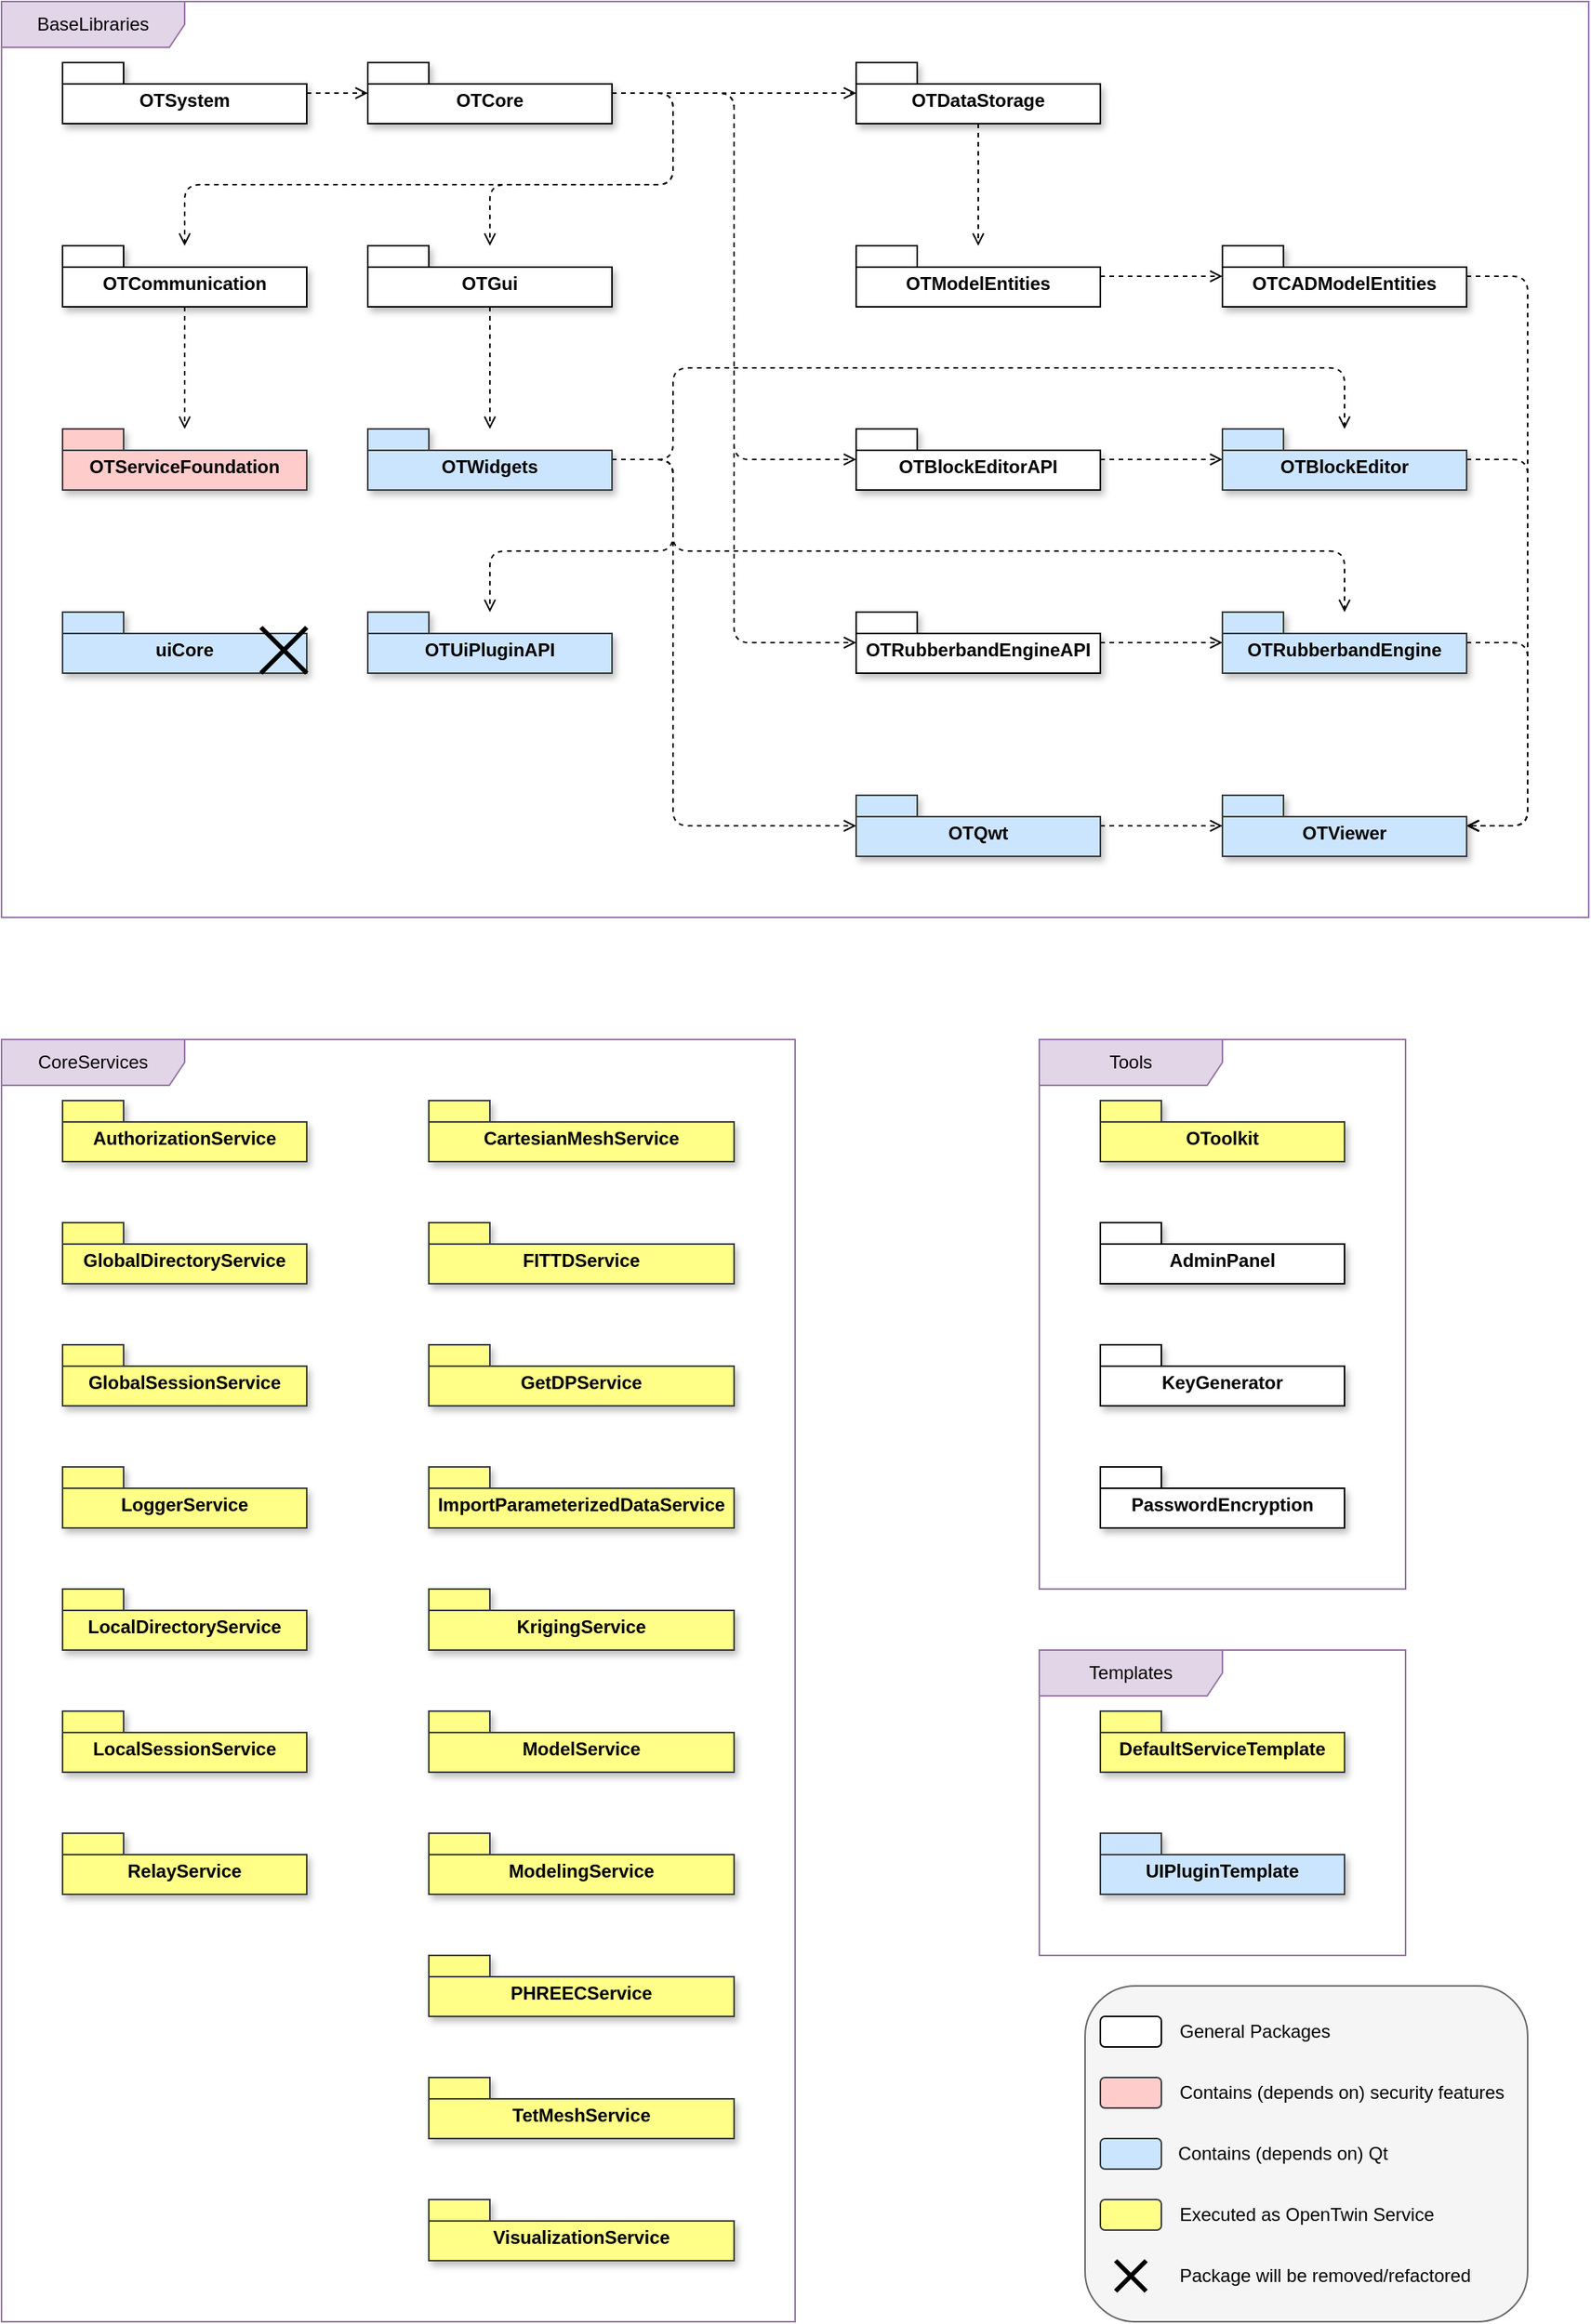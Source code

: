 <mxfile version="21.2.1" type="device">
  <diagram name="Page-1" id="s9zepBRNgx5n85GzN3i-">
    <mxGraphModel dx="2448" dy="990" grid="1" gridSize="10" guides="1" tooltips="1" connect="1" arrows="1" fold="1" page="1" pageScale="1" pageWidth="1654" pageHeight="1169" math="0" shadow="0">
      <root>
        <mxCell id="0" />
        <mxCell id="1" parent="0" />
        <mxCell id="kR4UCeC7xbuXBF_9jbmj-24" value="" style="rounded=1;whiteSpace=wrap;html=1;fillColor=#f5f5f5;fontColor=#333333;strokeColor=#666666;glass=0;shadow=0;" parent="1" vertex="1">
          <mxGeometry x="710" y="1300" width="290" height="220" as="geometry" />
        </mxCell>
        <mxCell id="kR4UCeC7xbuXBF_9jbmj-12" style="edgeStyle=orthogonalEdgeStyle;rounded=0;orthogonalLoop=1;jettySize=auto;html=1;dashed=1;endArrow=open;endFill=0;" parent="1" source="kR4UCeC7xbuXBF_9jbmj-1" target="kR4UCeC7xbuXBF_9jbmj-2" edge="1">
          <mxGeometry relative="1" as="geometry" />
        </mxCell>
        <mxCell id="kR4UCeC7xbuXBF_9jbmj-1" value="OTSystem" style="shape=folder;fontStyle=1;spacingTop=10;tabWidth=40;tabHeight=14;tabPosition=left;html=1;whiteSpace=wrap;shadow=1;" parent="1" vertex="1">
          <mxGeometry x="40" y="40" width="160" height="40" as="geometry" />
        </mxCell>
        <mxCell id="kR4UCeC7xbuXBF_9jbmj-7" style="edgeStyle=orthogonalEdgeStyle;rounded=1;orthogonalLoop=1;jettySize=auto;html=1;dashed=1;endArrow=open;endFill=0;" parent="1" source="kR4UCeC7xbuXBF_9jbmj-2" target="kR4UCeC7xbuXBF_9jbmj-3" edge="1">
          <mxGeometry relative="1" as="geometry">
            <Array as="points">
              <mxPoint x="440" y="60" />
              <mxPoint x="440" y="120" />
              <mxPoint x="120" y="120" />
            </Array>
          </mxGeometry>
        </mxCell>
        <mxCell id="Lh5F1gDXbCP13nxI149C-12" style="edgeStyle=orthogonalEdgeStyle;rounded=1;orthogonalLoop=1;jettySize=auto;html=1;dashed=1;endArrow=open;endFill=0;" parent="1" source="kR4UCeC7xbuXBF_9jbmj-2" target="Lh5F1gDXbCP13nxI149C-9" edge="1">
          <mxGeometry relative="1" as="geometry">
            <Array as="points">
              <mxPoint x="440" y="60" />
              <mxPoint x="440" y="120" />
              <mxPoint x="320" y="120" />
            </Array>
          </mxGeometry>
        </mxCell>
        <mxCell id="Lh5F1gDXbCP13nxI149C-14" style="edgeStyle=orthogonalEdgeStyle;rounded=0;orthogonalLoop=1;jettySize=auto;html=1;dashed=1;endArrow=open;endFill=0;" parent="1" source="kR4UCeC7xbuXBF_9jbmj-2" target="kR4UCeC7xbuXBF_9jbmj-26" edge="1">
          <mxGeometry relative="1" as="geometry" />
        </mxCell>
        <mxCell id="Lh5F1gDXbCP13nxI149C-16" style="edgeStyle=orthogonalEdgeStyle;rounded=1;orthogonalLoop=1;jettySize=auto;html=1;dashed=1;endArrow=open;endFill=0;" parent="1" source="kR4UCeC7xbuXBF_9jbmj-2" target="kR4UCeC7xbuXBF_9jbmj-14" edge="1">
          <mxGeometry relative="1" as="geometry">
            <Array as="points">
              <mxPoint x="480" y="60" />
              <mxPoint x="480" y="300" />
            </Array>
          </mxGeometry>
        </mxCell>
        <mxCell id="Lh5F1gDXbCP13nxI149C-17" style="edgeStyle=orthogonalEdgeStyle;rounded=1;orthogonalLoop=1;jettySize=auto;html=1;dashed=1;endArrow=open;endFill=0;" parent="1" source="kR4UCeC7xbuXBF_9jbmj-2" target="kR4UCeC7xbuXBF_9jbmj-28" edge="1">
          <mxGeometry relative="1" as="geometry">
            <Array as="points">
              <mxPoint x="480" y="60" />
              <mxPoint x="480" y="420" />
            </Array>
          </mxGeometry>
        </mxCell>
        <mxCell id="kR4UCeC7xbuXBF_9jbmj-2" value="OTCore" style="shape=folder;fontStyle=1;spacingTop=10;tabWidth=40;tabHeight=14;tabPosition=left;html=1;whiteSpace=wrap;shadow=1;" parent="1" vertex="1">
          <mxGeometry x="240" y="40" width="160" height="40" as="geometry" />
        </mxCell>
        <mxCell id="kR4UCeC7xbuXBF_9jbmj-13" style="edgeStyle=orthogonalEdgeStyle;rounded=0;orthogonalLoop=1;jettySize=auto;html=1;dashed=1;endArrow=open;endFill=0;" parent="1" source="kR4UCeC7xbuXBF_9jbmj-3" target="kR4UCeC7xbuXBF_9jbmj-4" edge="1">
          <mxGeometry relative="1" as="geometry" />
        </mxCell>
        <mxCell id="kR4UCeC7xbuXBF_9jbmj-3" value="OTCommunication" style="shape=folder;fontStyle=1;spacingTop=10;tabWidth=40;tabHeight=14;tabPosition=left;html=1;whiteSpace=wrap;shadow=1;" parent="1" vertex="1">
          <mxGeometry x="40" y="160" width="160" height="40" as="geometry" />
        </mxCell>
        <mxCell id="kR4UCeC7xbuXBF_9jbmj-4" value="OTServiceFoundation" style="shape=folder;fontStyle=1;spacingTop=10;tabWidth=40;tabHeight=14;tabPosition=left;html=1;whiteSpace=wrap;fillColor=#ffcccc;strokeColor=#36393d;shadow=1;" parent="1" vertex="1">
          <mxGeometry x="40" y="280" width="160" height="40" as="geometry" />
        </mxCell>
        <mxCell id="kR4UCeC7xbuXBF_9jbmj-17" style="edgeStyle=orthogonalEdgeStyle;rounded=1;orthogonalLoop=1;jettySize=auto;html=1;dashed=1;endArrow=open;endFill=0;" parent="1" source="kR4UCeC7xbuXBF_9jbmj-14" target="kR4UCeC7xbuXBF_9jbmj-15" edge="1">
          <mxGeometry relative="1" as="geometry" />
        </mxCell>
        <mxCell id="kR4UCeC7xbuXBF_9jbmj-14" value="OTBlockEditorAPI" style="shape=folder;fontStyle=1;spacingTop=10;tabWidth=40;tabHeight=14;tabPosition=left;html=1;whiteSpace=wrap;shadow=1;" parent="1" vertex="1">
          <mxGeometry x="560" y="280" width="160" height="40" as="geometry" />
        </mxCell>
        <mxCell id="Lh5F1gDXbCP13nxI149C-21" style="edgeStyle=orthogonalEdgeStyle;rounded=1;orthogonalLoop=1;jettySize=auto;html=1;dashed=1;endArrow=open;endFill=0;" parent="1" source="kR4UCeC7xbuXBF_9jbmj-15" target="Lh5F1gDXbCP13nxI149C-19" edge="1">
          <mxGeometry relative="1" as="geometry">
            <Array as="points">
              <mxPoint x="1000" y="300" />
              <mxPoint x="1000" y="540" />
            </Array>
          </mxGeometry>
        </mxCell>
        <mxCell id="kR4UCeC7xbuXBF_9jbmj-15" value="OTBlockEditor" style="shape=folder;fontStyle=1;spacingTop=10;tabWidth=40;tabHeight=14;tabPosition=left;html=1;whiteSpace=wrap;fillColor=#cce5ff;strokeColor=#36393d;shadow=1;" parent="1" vertex="1">
          <mxGeometry x="800" y="280" width="160" height="40" as="geometry" />
        </mxCell>
        <mxCell id="kR4UCeC7xbuXBF_9jbmj-18" value="" style="rounded=1;whiteSpace=wrap;html=1;" parent="1" vertex="1">
          <mxGeometry x="720" y="1320" width="40" height="20" as="geometry" />
        </mxCell>
        <mxCell id="kR4UCeC7xbuXBF_9jbmj-19" value="" style="rounded=1;whiteSpace=wrap;html=1;fillColor=#ffcccc;strokeColor=#36393d;" parent="1" vertex="1">
          <mxGeometry x="720" y="1360" width="40" height="20" as="geometry" />
        </mxCell>
        <mxCell id="kR4UCeC7xbuXBF_9jbmj-20" value="" style="rounded=1;whiteSpace=wrap;html=1;fillColor=#cce5ff;strokeColor=#36393d;" parent="1" vertex="1">
          <mxGeometry x="720" y="1400" width="40" height="20" as="geometry" />
        </mxCell>
        <mxCell id="kR4UCeC7xbuXBF_9jbmj-21" value="General Packages" style="text;html=1;strokeColor=none;fillColor=none;align=left;verticalAlign=middle;whiteSpace=wrap;rounded=0;" parent="1" vertex="1">
          <mxGeometry x="770" y="1320" width="230" height="20" as="geometry" />
        </mxCell>
        <mxCell id="kR4UCeC7xbuXBF_9jbmj-22" value="Contains (depends on) security features" style="text;html=1;strokeColor=none;fillColor=none;align=left;verticalAlign=middle;whiteSpace=wrap;rounded=0;" parent="1" vertex="1">
          <mxGeometry x="770" y="1360" width="230" height="20" as="geometry" />
        </mxCell>
        <mxCell id="kR4UCeC7xbuXBF_9jbmj-23" value="Contains (depends on) Qt" style="text;html=1;strokeColor=none;fillColor=none;align=left;verticalAlign=middle;whiteSpace=wrap;rounded=0;" parent="1" vertex="1">
          <mxGeometry x="769" y="1400" width="231" height="20" as="geometry" />
        </mxCell>
        <mxCell id="Lh5F1gDXbCP13nxI149C-8" style="edgeStyle=orthogonalEdgeStyle;rounded=0;orthogonalLoop=1;jettySize=auto;html=1;dashed=1;endArrow=open;endFill=0;" parent="1" source="kR4UCeC7xbuXBF_9jbmj-25" target="kR4UCeC7xbuXBF_9jbmj-27" edge="1">
          <mxGeometry relative="1" as="geometry" />
        </mxCell>
        <mxCell id="kR4UCeC7xbuXBF_9jbmj-25" value="OTModelEntities" style="shape=folder;fontStyle=1;spacingTop=10;tabWidth=40;tabHeight=14;tabPosition=left;html=1;whiteSpace=wrap;" parent="1" vertex="1">
          <mxGeometry x="560" y="160" width="160" height="40" as="geometry" />
        </mxCell>
        <mxCell id="Lh5F1gDXbCP13nxI149C-15" style="edgeStyle=orthogonalEdgeStyle;rounded=0;orthogonalLoop=1;jettySize=auto;html=1;dashed=1;endArrow=open;endFill=0;" parent="1" source="kR4UCeC7xbuXBF_9jbmj-26" target="kR4UCeC7xbuXBF_9jbmj-25" edge="1">
          <mxGeometry relative="1" as="geometry" />
        </mxCell>
        <mxCell id="kR4UCeC7xbuXBF_9jbmj-26" value="OTDataStorage" style="shape=folder;fontStyle=1;spacingTop=10;tabWidth=40;tabHeight=14;tabPosition=left;html=1;whiteSpace=wrap;shadow=1;" parent="1" vertex="1">
          <mxGeometry x="560" y="40" width="160" height="40" as="geometry" />
        </mxCell>
        <mxCell id="Lh5F1gDXbCP13nxI149C-22" style="edgeStyle=orthogonalEdgeStyle;rounded=1;orthogonalLoop=1;jettySize=auto;html=1;dashed=1;endArrow=open;endFill=0;" parent="1" source="kR4UCeC7xbuXBF_9jbmj-27" target="Lh5F1gDXbCP13nxI149C-19" edge="1">
          <mxGeometry relative="1" as="geometry">
            <Array as="points">
              <mxPoint x="1000" y="180" />
              <mxPoint x="1000" y="540" />
            </Array>
          </mxGeometry>
        </mxCell>
        <mxCell id="kR4UCeC7xbuXBF_9jbmj-27" value="OTCADModelEntities" style="shape=folder;fontStyle=1;spacingTop=10;tabWidth=40;tabHeight=14;tabPosition=left;html=1;whiteSpace=wrap;shadow=1;" parent="1" vertex="1">
          <mxGeometry x="800" y="160" width="160" height="40" as="geometry" />
        </mxCell>
        <mxCell id="kR4UCeC7xbuXBF_9jbmj-30" style="edgeStyle=orthogonalEdgeStyle;rounded=1;orthogonalLoop=1;jettySize=auto;html=1;dashed=1;endArrow=open;endFill=0;" parent="1" source="kR4UCeC7xbuXBF_9jbmj-28" target="kR4UCeC7xbuXBF_9jbmj-29" edge="1">
          <mxGeometry relative="1" as="geometry" />
        </mxCell>
        <mxCell id="kR4UCeC7xbuXBF_9jbmj-28" value="OTRubberbandEngineAPI" style="shape=folder;fontStyle=1;spacingTop=10;tabWidth=40;tabHeight=14;tabPosition=left;html=1;whiteSpace=wrap;shadow=1;" parent="1" vertex="1">
          <mxGeometry x="560" y="400" width="160" height="40" as="geometry" />
        </mxCell>
        <mxCell id="Lh5F1gDXbCP13nxI149C-20" style="edgeStyle=orthogonalEdgeStyle;rounded=1;orthogonalLoop=1;jettySize=auto;html=1;dashed=1;endArrow=open;endFill=0;" parent="1" source="kR4UCeC7xbuXBF_9jbmj-29" target="Lh5F1gDXbCP13nxI149C-19" edge="1">
          <mxGeometry relative="1" as="geometry">
            <Array as="points">
              <mxPoint x="1000" y="420" />
              <mxPoint x="1000" y="540" />
            </Array>
          </mxGeometry>
        </mxCell>
        <mxCell id="kR4UCeC7xbuXBF_9jbmj-29" value="OTRubberbandEngine" style="shape=folder;fontStyle=1;spacingTop=10;tabWidth=40;tabHeight=14;tabPosition=left;html=1;whiteSpace=wrap;fillColor=#cce5ff;strokeColor=#36393d;shadow=1;" parent="1" vertex="1">
          <mxGeometry x="800" y="400" width="160" height="40" as="geometry" />
        </mxCell>
        <mxCell id="Lh5F1gDXbCP13nxI149C-3" value="BaseLibraries" style="shape=umlFrame;whiteSpace=wrap;html=1;pointerEvents=0;width=120;height=30;fillColor=#e1d5e7;strokeColor=#9673a6;align=center;" parent="1" vertex="1">
          <mxGeometry width="1040" height="600" as="geometry" />
        </mxCell>
        <mxCell id="Lh5F1gDXbCP13nxI149C-11" style="edgeStyle=orthogonalEdgeStyle;rounded=1;orthogonalLoop=1;jettySize=auto;html=1;dashed=1;endArrow=open;endFill=0;" parent="1" source="Lh5F1gDXbCP13nxI149C-9" target="Lh5F1gDXbCP13nxI149C-10" edge="1">
          <mxGeometry relative="1" as="geometry" />
        </mxCell>
        <mxCell id="Lh5F1gDXbCP13nxI149C-9" value="OTGui" style="shape=folder;fontStyle=1;spacingTop=10;tabWidth=40;tabHeight=14;tabPosition=left;html=1;whiteSpace=wrap;shadow=1;" parent="1" vertex="1">
          <mxGeometry x="240" y="160" width="160" height="40" as="geometry" />
        </mxCell>
        <mxCell id="Lh5F1gDXbCP13nxI149C-13" style="edgeStyle=orthogonalEdgeStyle;rounded=1;orthogonalLoop=1;jettySize=auto;html=1;dashed=1;endArrow=open;endFill=0;" parent="1" source="Lh5F1gDXbCP13nxI149C-10" target="kR4UCeC7xbuXBF_9jbmj-15" edge="1">
          <mxGeometry relative="1" as="geometry">
            <Array as="points">
              <mxPoint x="440" y="300" />
              <mxPoint x="440" y="240" />
              <mxPoint x="880" y="240" />
            </Array>
          </mxGeometry>
        </mxCell>
        <mxCell id="Lh5F1gDXbCP13nxI149C-18" style="edgeStyle=orthogonalEdgeStyle;rounded=1;orthogonalLoop=1;jettySize=auto;html=1;dashed=1;endArrow=open;endFill=0;" parent="1" source="Lh5F1gDXbCP13nxI149C-10" target="kR4UCeC7xbuXBF_9jbmj-29" edge="1">
          <mxGeometry relative="1" as="geometry">
            <Array as="points">
              <mxPoint x="440" y="300" />
              <mxPoint x="440" y="360" />
              <mxPoint x="880" y="360" />
            </Array>
          </mxGeometry>
        </mxCell>
        <mxCell id="Lh5F1gDXbCP13nxI149C-56" style="edgeStyle=orthogonalEdgeStyle;rounded=1;orthogonalLoop=1;jettySize=auto;html=1;dashed=1;endArrow=open;endFill=0;" parent="1" source="Lh5F1gDXbCP13nxI149C-10" target="Lh5F1gDXbCP13nxI149C-54" edge="1">
          <mxGeometry relative="1" as="geometry">
            <Array as="points">
              <mxPoint x="440" y="300" />
              <mxPoint x="440" y="540" />
            </Array>
          </mxGeometry>
        </mxCell>
        <mxCell id="Lh5F1gDXbCP13nxI149C-63" style="edgeStyle=orthogonalEdgeStyle;rounded=1;orthogonalLoop=1;jettySize=auto;html=1;dashed=1;endArrow=open;endFill=0;" parent="1" source="Lh5F1gDXbCP13nxI149C-10" target="Lh5F1gDXbCP13nxI149C-62" edge="1">
          <mxGeometry relative="1" as="geometry">
            <Array as="points">
              <mxPoint x="440" y="300" />
              <mxPoint x="440" y="360" />
              <mxPoint x="320" y="360" />
            </Array>
          </mxGeometry>
        </mxCell>
        <mxCell id="Lh5F1gDXbCP13nxI149C-10" value="OTWidgets" style="shape=folder;fontStyle=1;spacingTop=10;tabWidth=40;tabHeight=14;tabPosition=left;html=1;whiteSpace=wrap;fillColor=#cce5ff;strokeColor=#36393d;shadow=1;" parent="1" vertex="1">
          <mxGeometry x="240" y="280" width="160" height="40" as="geometry" />
        </mxCell>
        <mxCell id="Lh5F1gDXbCP13nxI149C-19" value="OTViewer" style="shape=folder;fontStyle=1;spacingTop=10;tabWidth=40;tabHeight=14;tabPosition=left;html=1;whiteSpace=wrap;fillColor=#cce5ff;strokeColor=#36393d;shadow=1;" parent="1" vertex="1">
          <mxGeometry x="800" y="520" width="160" height="40" as="geometry" />
        </mxCell>
        <mxCell id="Lh5F1gDXbCP13nxI149C-24" value="CoreServices" style="shape=umlFrame;whiteSpace=wrap;html=1;pointerEvents=0;fillColor=#e1d5e7;strokeColor=#9673a6;width=120;height=30;" parent="1" vertex="1">
          <mxGeometry y="680" width="520" height="840" as="geometry" />
        </mxCell>
        <mxCell id="Lh5F1gDXbCP13nxI149C-26" value="Tools" style="shape=umlFrame;whiteSpace=wrap;html=1;pointerEvents=0;fillColor=#e1d5e7;strokeColor=#9673a6;width=120;height=30;" parent="1" vertex="1">
          <mxGeometry x="680" y="680" width="240" height="360" as="geometry" />
        </mxCell>
        <mxCell id="Lh5F1gDXbCP13nxI149C-27" value="Templates" style="shape=umlFrame;whiteSpace=wrap;html=1;pointerEvents=0;fillColor=#e1d5e7;strokeColor=#9673a6;width=120;height=30;" parent="1" vertex="1">
          <mxGeometry x="680" y="1080" width="240" height="200" as="geometry" />
        </mxCell>
        <mxCell id="Lh5F1gDXbCP13nxI149C-28" value="OToolkit" style="shape=folder;fontStyle=1;spacingTop=10;tabWidth=40;tabHeight=14;tabPosition=left;html=1;whiteSpace=wrap;fillColor=#ffff88;strokeColor=#36393d;shadow=1;" parent="1" vertex="1">
          <mxGeometry x="720" y="720" width="160" height="40" as="geometry" />
        </mxCell>
        <mxCell id="Lh5F1gDXbCP13nxI149C-29" value="AuthorizationService" style="shape=folder;fontStyle=1;spacingTop=10;tabWidth=40;tabHeight=14;tabPosition=left;html=1;whiteSpace=wrap;fillColor=#ffff88;strokeColor=#36393d;shadow=1;" parent="1" vertex="1">
          <mxGeometry x="40" y="720" width="160" height="40" as="geometry" />
        </mxCell>
        <mxCell id="Lh5F1gDXbCP13nxI149C-30" value="CartesianMeshService" style="shape=folder;fontStyle=1;spacingTop=10;tabWidth=40;tabHeight=14;tabPosition=left;html=1;whiteSpace=wrap;fillColor=#ffff88;strokeColor=#36393d;shadow=1;" parent="1" vertex="1">
          <mxGeometry x="280" y="720" width="200" height="40" as="geometry" />
        </mxCell>
        <mxCell id="Lh5F1gDXbCP13nxI149C-31" value="FITTDService" style="shape=folder;fontStyle=1;spacingTop=10;tabWidth=40;tabHeight=14;tabPosition=left;html=1;whiteSpace=wrap;fillColor=#ffff88;strokeColor=#36393d;shadow=1;" parent="1" vertex="1">
          <mxGeometry x="280" y="800" width="200" height="40" as="geometry" />
        </mxCell>
        <mxCell id="Lh5F1gDXbCP13nxI149C-32" value="GetDPService" style="shape=folder;fontStyle=1;spacingTop=10;tabWidth=40;tabHeight=14;tabPosition=left;html=1;whiteSpace=wrap;fillColor=#ffff88;strokeColor=#36393d;shadow=1;" parent="1" vertex="1">
          <mxGeometry x="280" y="880" width="200" height="40" as="geometry" />
        </mxCell>
        <mxCell id="Lh5F1gDXbCP13nxI149C-33" value="GlobalDirectoryService" style="shape=folder;fontStyle=1;spacingTop=10;tabWidth=40;tabHeight=14;tabPosition=left;html=1;whiteSpace=wrap;fillColor=#ffff88;strokeColor=#36393d;shadow=1;" parent="1" vertex="1">
          <mxGeometry x="40" y="800" width="160" height="40" as="geometry" />
        </mxCell>
        <mxCell id="Lh5F1gDXbCP13nxI149C-34" value="LocalDirectoryService" style="shape=folder;fontStyle=1;spacingTop=10;tabWidth=40;tabHeight=14;tabPosition=left;html=1;whiteSpace=wrap;fillColor=#ffff88;strokeColor=#36393d;shadow=1;" parent="1" vertex="1">
          <mxGeometry x="40" y="1040" width="160" height="40" as="geometry" />
        </mxCell>
        <mxCell id="Lh5F1gDXbCP13nxI149C-35" value="GlobalSessionService" style="shape=folder;fontStyle=1;spacingTop=10;tabWidth=40;tabHeight=14;tabPosition=left;html=1;whiteSpace=wrap;fillColor=#ffff88;strokeColor=#36393d;shadow=1;" parent="1" vertex="1">
          <mxGeometry x="40" y="880" width="160" height="40" as="geometry" />
        </mxCell>
        <mxCell id="Lh5F1gDXbCP13nxI149C-36" value="LocalSessionService" style="shape=folder;fontStyle=1;spacingTop=10;tabWidth=40;tabHeight=14;tabPosition=left;html=1;whiteSpace=wrap;fillColor=#ffff88;strokeColor=#36393d;shadow=1;" parent="1" vertex="1">
          <mxGeometry x="40" y="1120" width="160" height="40" as="geometry" />
        </mxCell>
        <mxCell id="Lh5F1gDXbCP13nxI149C-37" value="ImportParameterizedDataService" style="shape=folder;fontStyle=1;spacingTop=10;tabWidth=40;tabHeight=14;tabPosition=left;html=1;whiteSpace=wrap;fillColor=#ffff88;strokeColor=#36393d;shadow=1;" parent="1" vertex="1">
          <mxGeometry x="280" y="960" width="200" height="40" as="geometry" />
        </mxCell>
        <mxCell id="Lh5F1gDXbCP13nxI149C-38" value="KrigingService" style="shape=folder;fontStyle=1;spacingTop=10;tabWidth=40;tabHeight=14;tabPosition=left;html=1;whiteSpace=wrap;fillColor=#ffff88;strokeColor=#36393d;shadow=1;" parent="1" vertex="1">
          <mxGeometry x="280" y="1040" width="200" height="40" as="geometry" />
        </mxCell>
        <mxCell id="Lh5F1gDXbCP13nxI149C-48" value="ModelService" style="shape=folder;fontStyle=1;spacingTop=10;tabWidth=40;tabHeight=14;tabPosition=left;html=1;whiteSpace=wrap;fillColor=#ffff88;strokeColor=#36393d;shadow=1;" parent="1" vertex="1">
          <mxGeometry x="280" y="1120" width="200" height="40" as="geometry" />
        </mxCell>
        <mxCell id="Lh5F1gDXbCP13nxI149C-49" value="ModelingService" style="shape=folder;fontStyle=1;spacingTop=10;tabWidth=40;tabHeight=14;tabPosition=left;html=1;whiteSpace=wrap;fillColor=#ffff88;strokeColor=#36393d;shadow=1;" parent="1" vertex="1">
          <mxGeometry x="280" y="1200" width="200" height="40" as="geometry" />
        </mxCell>
        <mxCell id="Lh5F1gDXbCP13nxI149C-50" value="LoggerService" style="shape=folder;fontStyle=1;spacingTop=10;tabWidth=40;tabHeight=14;tabPosition=left;html=1;whiteSpace=wrap;fillColor=#ffff88;strokeColor=#36393d;shadow=1;" parent="1" vertex="1">
          <mxGeometry x="40" y="960" width="160" height="40" as="geometry" />
        </mxCell>
        <mxCell id="Lh5F1gDXbCP13nxI149C-53" value="PHREECService" style="shape=folder;fontStyle=1;spacingTop=10;tabWidth=40;tabHeight=14;tabPosition=left;html=1;whiteSpace=wrap;fillColor=#ffff88;strokeColor=#36393d;shadow=1;" parent="1" vertex="1">
          <mxGeometry x="280" y="1280" width="200" height="40" as="geometry" />
        </mxCell>
        <mxCell id="Lh5F1gDXbCP13nxI149C-55" style="edgeStyle=orthogonalEdgeStyle;rounded=0;orthogonalLoop=1;jettySize=auto;html=1;dashed=1;endArrow=open;endFill=0;" parent="1" source="Lh5F1gDXbCP13nxI149C-54" target="Lh5F1gDXbCP13nxI149C-19" edge="1">
          <mxGeometry relative="1" as="geometry" />
        </mxCell>
        <mxCell id="Lh5F1gDXbCP13nxI149C-54" value="OTQwt" style="shape=folder;fontStyle=1;spacingTop=10;tabWidth=40;tabHeight=14;tabPosition=left;html=1;whiteSpace=wrap;fillColor=#cce5ff;strokeColor=#36393d;shadow=1;" parent="1" vertex="1">
          <mxGeometry x="560" y="520" width="160" height="40" as="geometry" />
        </mxCell>
        <mxCell id="Lh5F1gDXbCP13nxI149C-57" value="" style="rounded=1;whiteSpace=wrap;html=1;fillColor=#ffff88;strokeColor=#36393d;" parent="1" vertex="1">
          <mxGeometry x="720" y="1440" width="40" height="20" as="geometry" />
        </mxCell>
        <mxCell id="Lh5F1gDXbCP13nxI149C-58" value="Executed as OpenTwin Service" style="text;html=1;strokeColor=none;fillColor=none;align=left;verticalAlign=middle;whiteSpace=wrap;rounded=0;" parent="1" vertex="1">
          <mxGeometry x="770" y="1440" width="230" height="20" as="geometry" />
        </mxCell>
        <mxCell id="Lh5F1gDXbCP13nxI149C-59" value="RelayService" style="shape=folder;fontStyle=1;spacingTop=10;tabWidth=40;tabHeight=14;tabPosition=left;html=1;whiteSpace=wrap;fillColor=#ffff88;strokeColor=#36393d;shadow=1;" parent="1" vertex="1">
          <mxGeometry x="40" y="1200" width="160" height="40" as="geometry" />
        </mxCell>
        <mxCell id="Lh5F1gDXbCP13nxI149C-60" value="DefaultServiceTemplate" style="shape=folder;fontStyle=1;spacingTop=10;tabWidth=40;tabHeight=14;tabPosition=left;html=1;whiteSpace=wrap;fillColor=#ffff88;strokeColor=#36393d;shadow=1;" parent="1" vertex="1">
          <mxGeometry x="720" y="1120" width="160" height="40" as="geometry" />
        </mxCell>
        <mxCell id="Lh5F1gDXbCP13nxI149C-61" value="UIPluginTemplate" style="shape=folder;fontStyle=1;spacingTop=10;tabWidth=40;tabHeight=14;tabPosition=left;html=1;whiteSpace=wrap;fillColor=#cce5ff;strokeColor=#36393d;shadow=1;" parent="1" vertex="1">
          <mxGeometry x="720" y="1200" width="160" height="40" as="geometry" />
        </mxCell>
        <mxCell id="Lh5F1gDXbCP13nxI149C-62" value="OTUiPluginAPI" style="shape=folder;fontStyle=1;spacingTop=10;tabWidth=40;tabHeight=14;tabPosition=left;html=1;whiteSpace=wrap;fillColor=#cce5ff;strokeColor=#36393d;shadow=1;" parent="1" vertex="1">
          <mxGeometry x="240" y="400" width="160" height="40" as="geometry" />
        </mxCell>
        <mxCell id="Lh5F1gDXbCP13nxI149C-65" value="TetMeshService" style="shape=folder;fontStyle=1;spacingTop=10;tabWidth=40;tabHeight=14;tabPosition=left;html=1;whiteSpace=wrap;fillColor=#ffff88;strokeColor=#36393d;shadow=1;" parent="1" vertex="1">
          <mxGeometry x="280" y="1360" width="200" height="40" as="geometry" />
        </mxCell>
        <mxCell id="Lh5F1gDXbCP13nxI149C-66" value="uiCore" style="shape=folder;fontStyle=1;spacingTop=10;tabWidth=40;tabHeight=14;tabPosition=left;html=1;whiteSpace=wrap;fillColor=#cce5ff;strokeColor=#36393d;shadow=1;" parent="1" vertex="1">
          <mxGeometry x="40" y="400" width="160" height="40" as="geometry" />
        </mxCell>
        <mxCell id="Lh5F1gDXbCP13nxI149C-67" value="" style="shape=umlDestroy;whiteSpace=wrap;html=1;strokeWidth=3;targetShapes=umlLifeline;" parent="1" vertex="1">
          <mxGeometry x="170" y="410" width="30" height="30" as="geometry" />
        </mxCell>
        <mxCell id="Lh5F1gDXbCP13nxI149C-68" value="" style="shape=umlDestroy;whiteSpace=wrap;html=1;strokeWidth=3;targetShapes=umlLifeline;" parent="1" vertex="1">
          <mxGeometry x="730" y="1480" width="20" height="20" as="geometry" />
        </mxCell>
        <mxCell id="Lh5F1gDXbCP13nxI149C-69" value="Package will be removed/refactored" style="text;html=1;strokeColor=none;fillColor=none;align=left;verticalAlign=middle;whiteSpace=wrap;rounded=0;" parent="1" vertex="1">
          <mxGeometry x="769.5" y="1480" width="230" height="20" as="geometry" />
        </mxCell>
        <mxCell id="Lh5F1gDXbCP13nxI149C-70" value="VisualizationService" style="shape=folder;fontStyle=1;spacingTop=10;tabWidth=40;tabHeight=14;tabPosition=left;html=1;whiteSpace=wrap;fillColor=#ffff88;strokeColor=#36393d;shadow=1;" parent="1" vertex="1">
          <mxGeometry x="280" y="1440" width="200" height="40" as="geometry" />
        </mxCell>
        <mxCell id="tmBOgK9HALaznZaZ-pup-1" value="AdminPanel" style="shape=folder;fontStyle=1;spacingTop=10;tabWidth=40;tabHeight=14;tabPosition=left;html=1;whiteSpace=wrap;shadow=1;" vertex="1" parent="1">
          <mxGeometry x="720" y="800" width="160" height="40" as="geometry" />
        </mxCell>
        <mxCell id="tmBOgK9HALaznZaZ-pup-2" value="KeyGenerator" style="shape=folder;fontStyle=1;spacingTop=10;tabWidth=40;tabHeight=14;tabPosition=left;html=1;whiteSpace=wrap;shadow=1;" vertex="1" parent="1">
          <mxGeometry x="720" y="880" width="160" height="40" as="geometry" />
        </mxCell>
        <mxCell id="tmBOgK9HALaznZaZ-pup-3" value="PasswordEncryption" style="shape=folder;fontStyle=1;spacingTop=10;tabWidth=40;tabHeight=14;tabPosition=left;html=1;whiteSpace=wrap;shadow=1;" vertex="1" parent="1">
          <mxGeometry x="720" y="960" width="160" height="40" as="geometry" />
        </mxCell>
      </root>
    </mxGraphModel>
  </diagram>
</mxfile>
